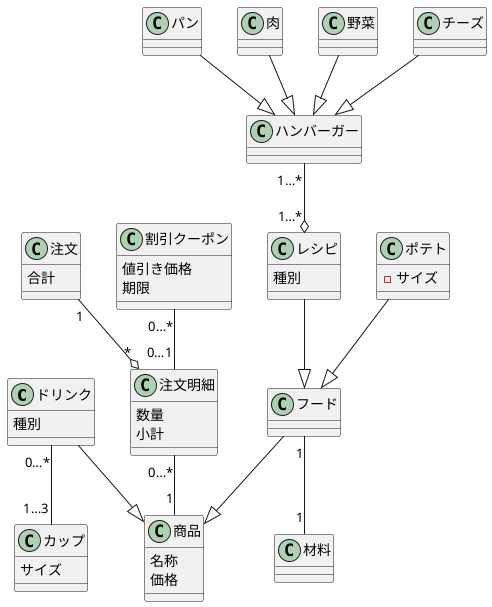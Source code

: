 @startuml クラス図
' left to right direction
class ドリンク {
  種別
}

class フード {
}

class 商品 {
  名称
  価格
}

class 注文明細 {
  数量
  小計
}

class 注文 {
  合計
}

class カップ {
  サイズ
}

class ハンバーガー {
}

class 割引クーポン {
  値引き価格
  期限
}

class レシピ {
種別
}

class ポテト {
  - サイズ
}

class パン{
}

class 肉 {
}

class 野菜 {
}

class チーズ {
}

ドリンク --|> 商品
フード --|> 商品
注文明細  "0…*" -- "1" 商品
注文 "1" --o  "*" 注文明細

ドリンク "0…*" -- "1…3" カップ
フード "1" -- "1" 材料
レシピ --|> フード
ハンバーガー "1…*" --o "1…*" レシピ
割引クーポン "0…*" -- "0…1" 注文明細
ポテト --|> フード


パン --|> ハンバーガー
肉 --|> ハンバーガー
野菜 --|> ハンバーガー
チーズ --|> ハンバーガー

@enduml
